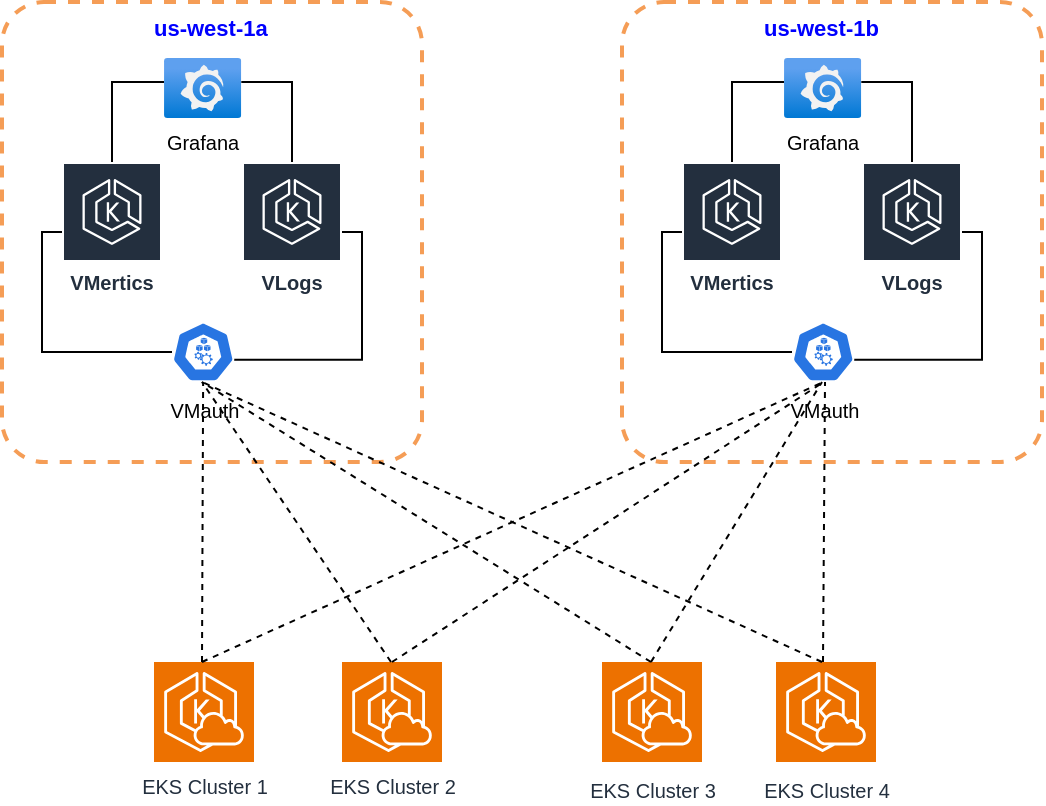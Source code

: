 <mxfile version="24.7.16" pages="2">
  <diagram name="Page-1" id="hY_E_2MvY5McislBfFXX">
    <mxGraphModel dx="1114" dy="592" grid="1" gridSize="10" guides="1" tooltips="1" connect="1" arrows="1" fold="1" page="1" pageScale="1" pageWidth="850" pageHeight="1100" math="0" shadow="0">
      <root>
        <mxCell id="0" />
        <mxCell id="1" parent="0" />
        <mxCell id="SuLtBPuV00fTaetFLAZB-1" value="" style="rounded=1;arcSize=10;dashed=1;strokeColor=#F59D56;fillColor=none;gradientColor=none;strokeWidth=2;" vertex="1" parent="1">
          <mxGeometry x="150" y="40" width="210" height="230" as="geometry" />
        </mxCell>
        <mxCell id="SuLtBPuV00fTaetFLAZB-13" style="edgeStyle=orthogonalEdgeStyle;rounded=0;orthogonalLoop=1;jettySize=auto;html=1;endArrow=none;endFill=0;" edge="1" parent="1" source="SuLtBPuV00fTaetFLAZB-3" target="SuLtBPuV00fTaetFLAZB-6">
          <mxGeometry relative="1" as="geometry">
            <Array as="points">
              <mxPoint x="205" y="80" />
            </Array>
          </mxGeometry>
        </mxCell>
        <mxCell id="SuLtBPuV00fTaetFLAZB-3" value="VMertics" style="sketch=0;outlineConnect=0;fontColor=#232F3E;gradientColor=none;strokeColor=#ffffff;fillColor=#232F3E;dashed=0;verticalLabelPosition=middle;verticalAlign=bottom;align=center;html=1;whiteSpace=wrap;fontSize=10;fontStyle=1;spacing=3;shape=mxgraph.aws4.productIcon;prIcon=mxgraph.aws4.eks;" vertex="1" parent="1">
          <mxGeometry x="180" y="120" width="50" height="70" as="geometry" />
        </mxCell>
        <mxCell id="SuLtBPuV00fTaetFLAZB-4" value="VLogs" style="sketch=0;outlineConnect=0;fontColor=#232F3E;gradientColor=none;strokeColor=#ffffff;fillColor=#232F3E;dashed=0;verticalLabelPosition=middle;verticalAlign=bottom;align=center;html=1;whiteSpace=wrap;fontSize=10;fontStyle=1;spacing=3;shape=mxgraph.aws4.productIcon;prIcon=mxgraph.aws4.eks;" vertex="1" parent="1">
          <mxGeometry x="270" y="120" width="50" height="70" as="geometry" />
        </mxCell>
        <mxCell id="SuLtBPuV00fTaetFLAZB-7" style="edgeStyle=orthogonalEdgeStyle;rounded=0;orthogonalLoop=1;jettySize=auto;html=1;endArrow=none;endFill=0;entryX=0;entryY=0.5;entryDx=0;entryDy=0;entryPerimeter=0;" edge="1" parent="1" source="SuLtBPuV00fTaetFLAZB-5" target="SuLtBPuV00fTaetFLAZB-3">
          <mxGeometry relative="1" as="geometry">
            <Array as="points">
              <mxPoint x="170" y="215" />
              <mxPoint x="170" y="155" />
            </Array>
          </mxGeometry>
        </mxCell>
        <mxCell id="SuLtBPuV00fTaetFLAZB-10" style="edgeStyle=orthogonalEdgeStyle;rounded=0;orthogonalLoop=1;jettySize=auto;html=1;exitX=0.995;exitY=0.63;exitDx=0;exitDy=0;exitPerimeter=0;endArrow=none;endFill=0;" edge="1" parent="1" source="SuLtBPuV00fTaetFLAZB-5" target="SuLtBPuV00fTaetFLAZB-4">
          <mxGeometry relative="1" as="geometry">
            <Array as="points">
              <mxPoint x="330" y="219" />
              <mxPoint x="330" y="155" />
            </Array>
          </mxGeometry>
        </mxCell>
        <mxCell id="SuLtBPuV00fTaetFLAZB-5" value="&lt;font style=&quot;font-size: 10px;&quot;&gt;VMauth&lt;/font&gt;" style="aspect=fixed;sketch=0;html=1;dashed=0;whitespace=wrap;verticalLabelPosition=bottom;verticalAlign=top;fillColor=#2875E2;strokeColor=#ffffff;points=[[0.005,0.63,0],[0.1,0.2,0],[0.9,0.2,0],[0.5,0,0],[0.995,0.63,0],[0.72,0.99,0],[0.5,1,0],[0.28,0.99,0]];shape=mxgraph.kubernetes.icon2;prIcon=k_proxy" vertex="1" parent="1">
          <mxGeometry x="235" y="200" width="31.25" height="30" as="geometry" />
        </mxCell>
        <mxCell id="SuLtBPuV00fTaetFLAZB-21" style="edgeStyle=orthogonalEdgeStyle;rounded=0;orthogonalLoop=1;jettySize=auto;html=1;endArrow=none;endFill=0;" edge="1" parent="1" source="SuLtBPuV00fTaetFLAZB-6" target="SuLtBPuV00fTaetFLAZB-4">
          <mxGeometry relative="1" as="geometry">
            <Array as="points">
              <mxPoint x="295" y="80" />
            </Array>
          </mxGeometry>
        </mxCell>
        <mxCell id="SuLtBPuV00fTaetFLAZB-6" value="Grafana" style="image;aspect=fixed;html=1;points=[];align=center;fontSize=10;image=img/lib/azure2/other/Grafana.svg;" vertex="1" parent="1">
          <mxGeometry x="231" y="68" width="38.64" height="30" as="geometry" />
        </mxCell>
        <mxCell id="SuLtBPuV00fTaetFLAZB-23" value="" style="rounded=1;arcSize=10;dashed=1;strokeColor=#F59D56;fillColor=none;gradientColor=none;strokeWidth=2;" vertex="1" parent="1">
          <mxGeometry x="460" y="40" width="210" height="230" as="geometry" />
        </mxCell>
        <mxCell id="SuLtBPuV00fTaetFLAZB-24" style="edgeStyle=orthogonalEdgeStyle;rounded=0;orthogonalLoop=1;jettySize=auto;html=1;endArrow=none;endFill=0;" edge="1" parent="1" source="SuLtBPuV00fTaetFLAZB-25" target="SuLtBPuV00fTaetFLAZB-31">
          <mxGeometry relative="1" as="geometry">
            <Array as="points">
              <mxPoint x="515" y="80" />
            </Array>
          </mxGeometry>
        </mxCell>
        <mxCell id="SuLtBPuV00fTaetFLAZB-25" value="VMertics" style="sketch=0;outlineConnect=0;fontColor=#232F3E;gradientColor=none;strokeColor=#ffffff;fillColor=#232F3E;dashed=0;verticalLabelPosition=middle;verticalAlign=bottom;align=center;html=1;whiteSpace=wrap;fontSize=10;fontStyle=1;spacing=3;shape=mxgraph.aws4.productIcon;prIcon=mxgraph.aws4.eks;" vertex="1" parent="1">
          <mxGeometry x="490" y="120" width="50" height="70" as="geometry" />
        </mxCell>
        <mxCell id="SuLtBPuV00fTaetFLAZB-26" value="VLogs" style="sketch=0;outlineConnect=0;fontColor=#232F3E;gradientColor=none;strokeColor=#ffffff;fillColor=#232F3E;dashed=0;verticalLabelPosition=middle;verticalAlign=bottom;align=center;html=1;whiteSpace=wrap;fontSize=10;fontStyle=1;spacing=3;shape=mxgraph.aws4.productIcon;prIcon=mxgraph.aws4.eks;" vertex="1" parent="1">
          <mxGeometry x="580" y="120" width="50" height="70" as="geometry" />
        </mxCell>
        <mxCell id="SuLtBPuV00fTaetFLAZB-27" style="edgeStyle=orthogonalEdgeStyle;rounded=0;orthogonalLoop=1;jettySize=auto;html=1;endArrow=none;endFill=0;entryX=0;entryY=0.5;entryDx=0;entryDy=0;entryPerimeter=0;" edge="1" parent="1" source="SuLtBPuV00fTaetFLAZB-29" target="SuLtBPuV00fTaetFLAZB-25">
          <mxGeometry relative="1" as="geometry">
            <Array as="points">
              <mxPoint x="480" y="215" />
              <mxPoint x="480" y="155" />
            </Array>
          </mxGeometry>
        </mxCell>
        <mxCell id="SuLtBPuV00fTaetFLAZB-28" style="edgeStyle=orthogonalEdgeStyle;rounded=0;orthogonalLoop=1;jettySize=auto;html=1;exitX=0.995;exitY=0.63;exitDx=0;exitDy=0;exitPerimeter=0;endArrow=none;endFill=0;" edge="1" parent="1" source="SuLtBPuV00fTaetFLAZB-29" target="SuLtBPuV00fTaetFLAZB-26">
          <mxGeometry relative="1" as="geometry">
            <Array as="points">
              <mxPoint x="640" y="219" />
              <mxPoint x="640" y="155" />
            </Array>
          </mxGeometry>
        </mxCell>
        <mxCell id="SuLtBPuV00fTaetFLAZB-29" value="&lt;font style=&quot;font-size: 10px;&quot;&gt;VMauth&lt;/font&gt;" style="aspect=fixed;sketch=0;html=1;dashed=0;whitespace=wrap;verticalLabelPosition=bottom;verticalAlign=top;fillColor=#2875E2;strokeColor=#ffffff;points=[[0.005,0.63,0],[0.1,0.2,0],[0.9,0.2,0],[0.5,0,0],[0.995,0.63,0],[0.72,0.99,0],[0.5,1,0],[0.28,0.99,0]];shape=mxgraph.kubernetes.icon2;prIcon=k_proxy;" vertex="1" parent="1">
          <mxGeometry x="545" y="200" width="31.25" height="30" as="geometry" />
        </mxCell>
        <mxCell id="SuLtBPuV00fTaetFLAZB-30" style="edgeStyle=orthogonalEdgeStyle;rounded=0;orthogonalLoop=1;jettySize=auto;html=1;endArrow=none;endFill=0;" edge="1" parent="1" source="SuLtBPuV00fTaetFLAZB-31" target="SuLtBPuV00fTaetFLAZB-26">
          <mxGeometry relative="1" as="geometry">
            <Array as="points">
              <mxPoint x="605" y="80" />
            </Array>
          </mxGeometry>
        </mxCell>
        <mxCell id="SuLtBPuV00fTaetFLAZB-31" value="Grafana" style="image;aspect=fixed;html=1;points=[];align=center;fontSize=10;image=img/lib/azure2/other/Grafana.svg;" vertex="1" parent="1">
          <mxGeometry x="541" y="68" width="38.64" height="30" as="geometry" />
        </mxCell>
        <mxCell id="SuLtBPuV00fTaetFLAZB-32" value="&lt;span style=&quot;font-family: &amp;quot;Amazon Ember&amp;quot;, Helvetica, Arial, sans-serif; font-size: 11px; font-style: normal; font-variant-ligatures: normal; font-variant-caps: normal; letter-spacing: normal; orphans: 2; text-align: start; text-indent: 0px; text-transform: none; widows: 2; word-spacing: 0px; -webkit-text-stroke-width: 0px; white-space: normal; background-color: rgb(255, 255, 255); text-decoration-thickness: initial; text-decoration-style: initial; text-decoration-color: initial; float: none; display: inline !important;&quot;&gt;&lt;font color=&quot;#0000ff&quot;&gt;us-west-1a&lt;/font&gt;&lt;/span&gt;" style="text;whiteSpace=wrap;html=1;fontStyle=1;fontSize=11;" vertex="1" parent="1">
          <mxGeometry x="223.5" y="40" width="63" height="20" as="geometry" />
        </mxCell>
        <mxCell id="SuLtBPuV00fTaetFLAZB-33" value="EKS Cluster 1" style="sketch=0;points=[[0,0,0],[0.25,0,0],[0.5,0,0],[0.75,0,0],[1,0,0],[0,1,0],[0.25,1,0],[0.5,1,0],[0.75,1,0],[1,1,0],[0,0.25,0],[0,0.5,0],[0,0.75,0],[1,0.25,0],[1,0.5,0],[1,0.75,0]];outlineConnect=0;fontColor=#232F3E;fillColor=#ED7100;strokeColor=#ffffff;dashed=0;verticalLabelPosition=bottom;verticalAlign=top;align=center;html=1;fontSize=10;fontStyle=0;aspect=fixed;shape=mxgraph.aws4.resourceIcon;resIcon=mxgraph.aws4.eks_cloud;" vertex="1" parent="1">
          <mxGeometry x="226" y="370" width="50" height="50" as="geometry" />
        </mxCell>
        <mxCell id="SuLtBPuV00fTaetFLAZB-37" value="&lt;font style=&quot;font-size: 10px;&quot;&gt;EKS Cluster 4&lt;/font&gt;" style="sketch=0;points=[[0,0,0],[0.25,0,0],[0.5,0,0],[0.75,0,0],[1,0,0],[0,1,0],[0.25,1,0],[0.5,1,0],[0.75,1,0],[1,1,0],[0,0.25,0],[0,0.5,0],[0,0.75,0],[1,0.25,0],[1,0.5,0],[1,0.75,0]];outlineConnect=0;fontColor=#232F3E;fillColor=#ED7100;strokeColor=#ffffff;dashed=0;verticalLabelPosition=bottom;verticalAlign=top;align=center;html=1;fontSize=12;fontStyle=0;aspect=fixed;shape=mxgraph.aws4.resourceIcon;resIcon=mxgraph.aws4.eks_cloud;" vertex="1" parent="1">
          <mxGeometry x="537" y="370" width="50" height="50" as="geometry" />
        </mxCell>
        <mxCell id="SuLtBPuV00fTaetFLAZB-38" value="&lt;font style=&quot;font-size: 10px;&quot;&gt;EKS Cluster 3&lt;/font&gt;" style="sketch=0;points=[[0,0,0],[0.25,0,0],[0.5,0,0],[0.75,0,0],[1,0,0],[0,1,0],[0.25,1,0],[0.5,1,0],[0.75,1,0],[1,1,0],[0,0.25,0],[0,0.5,0],[0,0.75,0],[1,0.25,0],[1,0.5,0],[1,0.75,0]];outlineConnect=0;fontColor=#232F3E;fillColor=#ED7100;strokeColor=#ffffff;dashed=0;verticalLabelPosition=bottom;verticalAlign=top;align=center;html=1;fontSize=12;fontStyle=0;aspect=fixed;shape=mxgraph.aws4.resourceIcon;resIcon=mxgraph.aws4.eks_cloud;" vertex="1" parent="1">
          <mxGeometry x="450" y="370" width="50" height="50" as="geometry" />
        </mxCell>
        <mxCell id="SuLtBPuV00fTaetFLAZB-39" value="EKS Cluster 2" style="sketch=0;points=[[0,0,0],[0.25,0,0],[0.5,0,0],[0.75,0,0],[1,0,0],[0,1,0],[0.25,1,0],[0.5,1,0],[0.75,1,0],[1,1,0],[0,0.25,0],[0,0.5,0],[0,0.75,0],[1,0.25,0],[1,0.5,0],[1,0.75,0]];outlineConnect=0;fontColor=#232F3E;fillColor=#ED7100;strokeColor=#ffffff;dashed=0;verticalLabelPosition=bottom;verticalAlign=top;align=center;html=1;fontSize=10;fontStyle=0;aspect=fixed;shape=mxgraph.aws4.resourceIcon;resIcon=mxgraph.aws4.eks_cloud;" vertex="1" parent="1">
          <mxGeometry x="320" y="370" width="50" height="50" as="geometry" />
        </mxCell>
        <mxCell id="SuLtBPuV00fTaetFLAZB-42" value="" style="endArrow=none;html=1;rounded=0;dashed=1;endFill=0;" edge="1" parent="1" target="SuLtBPuV00fTaetFLAZB-5">
          <mxGeometry width="50" height="50" relative="1" as="geometry">
            <mxPoint x="250" y="370" as="sourcePoint" />
            <mxPoint x="300" y="320" as="targetPoint" />
          </mxGeometry>
        </mxCell>
        <mxCell id="SuLtBPuV00fTaetFLAZB-45" value="" style="endArrow=none;dashed=1;html=1;rounded=0;entryX=0.5;entryY=1;entryDx=0;entryDy=0;entryPerimeter=0;" edge="1" parent="1" target="SuLtBPuV00fTaetFLAZB-29">
          <mxGeometry width="50" height="50" relative="1" as="geometry">
            <mxPoint x="250" y="370" as="sourcePoint" />
            <mxPoint x="300" y="320" as="targetPoint" />
          </mxGeometry>
        </mxCell>
        <mxCell id="SuLtBPuV00fTaetFLAZB-46" value="" style="endArrow=none;html=1;rounded=0;dashed=1;endFill=0;" edge="1" parent="1">
          <mxGeometry width="50" height="50" relative="1" as="geometry">
            <mxPoint x="344.5" y="370" as="sourcePoint" />
            <mxPoint x="250" y="230" as="targetPoint" />
          </mxGeometry>
        </mxCell>
        <mxCell id="SuLtBPuV00fTaetFLAZB-47" value="" style="endArrow=none;html=1;rounded=0;dashed=1;endFill=0;exitX=0.5;exitY=0;exitDx=0;exitDy=0;exitPerimeter=0;" edge="1" parent="1" source="SuLtBPuV00fTaetFLAZB-39">
          <mxGeometry width="50" height="50" relative="1" as="geometry">
            <mxPoint x="340" y="370" as="sourcePoint" />
            <mxPoint x="560.82" y="230" as="targetPoint" />
          </mxGeometry>
        </mxCell>
        <mxCell id="SuLtBPuV00fTaetFLAZB-48" value="" style="endArrow=none;html=1;rounded=0;dashed=1;endFill=0;" edge="1" parent="1">
          <mxGeometry width="50" height="50" relative="1" as="geometry">
            <mxPoint x="474.5" y="370" as="sourcePoint" />
            <mxPoint x="250" y="230" as="targetPoint" />
          </mxGeometry>
        </mxCell>
        <mxCell id="SuLtBPuV00fTaetFLAZB-49" value="" style="endArrow=none;html=1;rounded=0;dashed=1;endFill=0;" edge="1" parent="1">
          <mxGeometry width="50" height="50" relative="1" as="geometry">
            <mxPoint x="474.5" y="370" as="sourcePoint" />
            <mxPoint x="560" y="230" as="targetPoint" />
          </mxGeometry>
        </mxCell>
        <mxCell id="SuLtBPuV00fTaetFLAZB-50" value="" style="endArrow=none;html=1;rounded=0;dashed=1;endFill=0;" edge="1" parent="1">
          <mxGeometry width="50" height="50" relative="1" as="geometry">
            <mxPoint x="560.5" y="370" as="sourcePoint" />
            <mxPoint x="561.5" y="230" as="targetPoint" />
          </mxGeometry>
        </mxCell>
        <mxCell id="SuLtBPuV00fTaetFLAZB-51" value="" style="endArrow=none;html=1;rounded=0;dashed=1;endFill=0;" edge="1" parent="1">
          <mxGeometry width="50" height="50" relative="1" as="geometry">
            <mxPoint x="560" y="370" as="sourcePoint" />
            <mxPoint x="250" y="230" as="targetPoint" />
          </mxGeometry>
        </mxCell>
        <mxCell id="SuLtBPuV00fTaetFLAZB-52" value="&lt;span style=&quot;font-family: &amp;quot;Amazon Ember&amp;quot;, Helvetica, Arial, sans-serif; font-size: 11px; font-style: normal; font-variant-ligatures: normal; font-variant-caps: normal; letter-spacing: normal; orphans: 2; text-align: start; text-indent: 0px; text-transform: none; widows: 2; word-spacing: 0px; -webkit-text-stroke-width: 0px; white-space: normal; background-color: rgb(255, 255, 255); text-decoration-thickness: initial; text-decoration-style: initial; text-decoration-color: initial; float: none; display: inline !important;&quot;&gt;&lt;font color=&quot;#0000ff&quot;&gt;us-west-1b&lt;/font&gt;&lt;/span&gt;" style="text;whiteSpace=wrap;html=1;fontStyle=1;fontSize=11;" vertex="1" parent="1">
          <mxGeometry x="528.82" y="40" width="63" height="20" as="geometry" />
        </mxCell>
      </root>
    </mxGraphModel>
  </diagram>
  <diagram name="Page-2" id="xELj6SKK8I3kIX2hZMZE">
    <mxGraphModel dx="1114" dy="592" grid="1" gridSize="10" guides="1" tooltips="1" connect="1" arrows="1" fold="1" page="1" pageScale="1" pageWidth="850" pageHeight="1100" math="0" shadow="0">
      <root>
        <mxCell id="tYhMCfsL-Ul3yf-SJpLA-0" />
        <mxCell id="tYhMCfsL-Ul3yf-SJpLA-1" parent="tYhMCfsL-Ul3yf-SJpLA-0" />
        <mxCell id="tYhMCfsL-Ul3yf-SJpLA-2" value="" style="rounded=1;arcSize=10;dashed=1;strokeColor=#F59D56;fillColor=none;gradientColor=none;strokeWidth=2;" vertex="1" parent="tYhMCfsL-Ul3yf-SJpLA-1">
          <mxGeometry x="150" y="40" width="210" height="230" as="geometry" />
        </mxCell>
        <mxCell id="tYhMCfsL-Ul3yf-SJpLA-3" style="edgeStyle=orthogonalEdgeStyle;rounded=0;orthogonalLoop=1;jettySize=auto;html=1;endArrow=none;endFill=0;" edge="1" parent="tYhMCfsL-Ul3yf-SJpLA-1" source="tYhMCfsL-Ul3yf-SJpLA-4" target="tYhMCfsL-Ul3yf-SJpLA-10">
          <mxGeometry relative="1" as="geometry">
            <Array as="points">
              <mxPoint x="205" y="80" />
            </Array>
          </mxGeometry>
        </mxCell>
        <mxCell id="tYhMCfsL-Ul3yf-SJpLA-4" value="VMertics" style="sketch=0;outlineConnect=0;fontColor=#232F3E;gradientColor=none;strokeColor=#ffffff;fillColor=#232F3E;dashed=0;verticalLabelPosition=middle;verticalAlign=bottom;align=center;html=1;whiteSpace=wrap;fontSize=10;fontStyle=1;spacing=3;shape=mxgraph.aws4.productIcon;prIcon=mxgraph.aws4.eks;" vertex="1" parent="tYhMCfsL-Ul3yf-SJpLA-1">
          <mxGeometry x="180" y="120" width="50" height="70" as="geometry" />
        </mxCell>
        <mxCell id="tYhMCfsL-Ul3yf-SJpLA-5" value="VLogs" style="sketch=0;outlineConnect=0;fontColor=#232F3E;gradientColor=none;strokeColor=#ffffff;fillColor=#232F3E;dashed=0;verticalLabelPosition=middle;verticalAlign=bottom;align=center;html=1;whiteSpace=wrap;fontSize=10;fontStyle=1;spacing=3;shape=mxgraph.aws4.productIcon;prIcon=mxgraph.aws4.eks;" vertex="1" parent="tYhMCfsL-Ul3yf-SJpLA-1">
          <mxGeometry x="270" y="120" width="50" height="70" as="geometry" />
        </mxCell>
        <mxCell id="tYhMCfsL-Ul3yf-SJpLA-6" style="edgeStyle=orthogonalEdgeStyle;rounded=0;orthogonalLoop=1;jettySize=auto;html=1;endArrow=none;endFill=0;entryX=0;entryY=0.5;entryDx=0;entryDy=0;entryPerimeter=0;" edge="1" parent="tYhMCfsL-Ul3yf-SJpLA-1" source="tYhMCfsL-Ul3yf-SJpLA-8" target="tYhMCfsL-Ul3yf-SJpLA-4">
          <mxGeometry relative="1" as="geometry">
            <Array as="points">
              <mxPoint x="170" y="215" />
              <mxPoint x="170" y="155" />
            </Array>
          </mxGeometry>
        </mxCell>
        <mxCell id="tYhMCfsL-Ul3yf-SJpLA-7" style="edgeStyle=orthogonalEdgeStyle;rounded=0;orthogonalLoop=1;jettySize=auto;html=1;exitX=0.995;exitY=0.63;exitDx=0;exitDy=0;exitPerimeter=0;endArrow=none;endFill=0;" edge="1" parent="tYhMCfsL-Ul3yf-SJpLA-1" source="tYhMCfsL-Ul3yf-SJpLA-8" target="tYhMCfsL-Ul3yf-SJpLA-5">
          <mxGeometry relative="1" as="geometry">
            <Array as="points">
              <mxPoint x="330" y="219" />
              <mxPoint x="330" y="155" />
            </Array>
          </mxGeometry>
        </mxCell>
        <mxCell id="tYhMCfsL-Ul3yf-SJpLA-8" value="&lt;font style=&quot;font-size: 10px;&quot;&gt;VMauth&lt;/font&gt;" style="aspect=fixed;sketch=0;html=1;dashed=0;whitespace=wrap;verticalLabelPosition=bottom;verticalAlign=top;fillColor=#2875E2;strokeColor=#ffffff;points=[[0.005,0.63,0],[0.1,0.2,0],[0.9,0.2,0],[0.5,0,0],[0.995,0.63,0],[0.72,0.99,0],[0.5,1,0],[0.28,0.99,0]];shape=mxgraph.kubernetes.icon2;prIcon=k_proxy" vertex="1" parent="tYhMCfsL-Ul3yf-SJpLA-1">
          <mxGeometry x="235" y="200" width="31.25" height="30" as="geometry" />
        </mxCell>
        <mxCell id="tYhMCfsL-Ul3yf-SJpLA-9" style="edgeStyle=orthogonalEdgeStyle;rounded=0;orthogonalLoop=1;jettySize=auto;html=1;endArrow=none;endFill=0;" edge="1" parent="tYhMCfsL-Ul3yf-SJpLA-1" source="tYhMCfsL-Ul3yf-SJpLA-10" target="tYhMCfsL-Ul3yf-SJpLA-5">
          <mxGeometry relative="1" as="geometry">
            <Array as="points">
              <mxPoint x="295" y="80" />
            </Array>
          </mxGeometry>
        </mxCell>
        <mxCell id="tYhMCfsL-Ul3yf-SJpLA-10" value="Grafana" style="image;aspect=fixed;html=1;points=[];align=center;fontSize=10;image=img/lib/azure2/other/Grafana.svg;" vertex="1" parent="tYhMCfsL-Ul3yf-SJpLA-1">
          <mxGeometry x="231" y="68" width="38.64" height="30" as="geometry" />
        </mxCell>
        <mxCell id="tYhMCfsL-Ul3yf-SJpLA-11" value="" style="rounded=1;arcSize=10;dashed=1;strokeColor=#F59D56;fillColor=none;gradientColor=none;strokeWidth=2;" vertex="1" parent="tYhMCfsL-Ul3yf-SJpLA-1">
          <mxGeometry x="460" y="40" width="210" height="230" as="geometry" />
        </mxCell>
        <mxCell id="tYhMCfsL-Ul3yf-SJpLA-12" style="edgeStyle=orthogonalEdgeStyle;rounded=0;orthogonalLoop=1;jettySize=auto;html=1;endArrow=none;endFill=0;" edge="1" parent="tYhMCfsL-Ul3yf-SJpLA-1" source="tYhMCfsL-Ul3yf-SJpLA-13" target="tYhMCfsL-Ul3yf-SJpLA-19">
          <mxGeometry relative="1" as="geometry">
            <Array as="points">
              <mxPoint x="515" y="80" />
            </Array>
          </mxGeometry>
        </mxCell>
        <mxCell id="tYhMCfsL-Ul3yf-SJpLA-13" value="VMertics" style="sketch=0;outlineConnect=0;fontColor=#232F3E;gradientColor=none;strokeColor=#ffffff;fillColor=#232F3E;dashed=0;verticalLabelPosition=middle;verticalAlign=bottom;align=center;html=1;whiteSpace=wrap;fontSize=10;fontStyle=1;spacing=3;shape=mxgraph.aws4.productIcon;prIcon=mxgraph.aws4.eks;" vertex="1" parent="tYhMCfsL-Ul3yf-SJpLA-1">
          <mxGeometry x="490" y="120" width="50" height="70" as="geometry" />
        </mxCell>
        <mxCell id="tYhMCfsL-Ul3yf-SJpLA-14" value="VLogs" style="sketch=0;outlineConnect=0;fontColor=#232F3E;gradientColor=none;strokeColor=#ffffff;fillColor=#232F3E;dashed=0;verticalLabelPosition=middle;verticalAlign=bottom;align=center;html=1;whiteSpace=wrap;fontSize=10;fontStyle=1;spacing=3;shape=mxgraph.aws4.productIcon;prIcon=mxgraph.aws4.eks;" vertex="1" parent="tYhMCfsL-Ul3yf-SJpLA-1">
          <mxGeometry x="580" y="120" width="50" height="70" as="geometry" />
        </mxCell>
        <mxCell id="tYhMCfsL-Ul3yf-SJpLA-15" style="edgeStyle=orthogonalEdgeStyle;rounded=0;orthogonalLoop=1;jettySize=auto;html=1;endArrow=none;endFill=0;entryX=0;entryY=0.5;entryDx=0;entryDy=0;entryPerimeter=0;" edge="1" parent="tYhMCfsL-Ul3yf-SJpLA-1" source="tYhMCfsL-Ul3yf-SJpLA-17" target="tYhMCfsL-Ul3yf-SJpLA-13">
          <mxGeometry relative="1" as="geometry">
            <Array as="points">
              <mxPoint x="480" y="215" />
              <mxPoint x="480" y="155" />
            </Array>
          </mxGeometry>
        </mxCell>
        <mxCell id="tYhMCfsL-Ul3yf-SJpLA-16" style="edgeStyle=orthogonalEdgeStyle;rounded=0;orthogonalLoop=1;jettySize=auto;html=1;exitX=0.995;exitY=0.63;exitDx=0;exitDy=0;exitPerimeter=0;endArrow=none;endFill=0;" edge="1" parent="tYhMCfsL-Ul3yf-SJpLA-1" source="tYhMCfsL-Ul3yf-SJpLA-17" target="tYhMCfsL-Ul3yf-SJpLA-14">
          <mxGeometry relative="1" as="geometry">
            <Array as="points">
              <mxPoint x="640" y="219" />
              <mxPoint x="640" y="155" />
            </Array>
          </mxGeometry>
        </mxCell>
        <mxCell id="tYhMCfsL-Ul3yf-SJpLA-17" value="&lt;font style=&quot;font-size: 10px;&quot;&gt;VMauth&lt;/font&gt;" style="aspect=fixed;sketch=0;html=1;dashed=0;whitespace=wrap;verticalLabelPosition=bottom;verticalAlign=top;fillColor=#2875E2;strokeColor=#ffffff;points=[[0.005,0.63,0],[0.1,0.2,0],[0.9,0.2,0],[0.5,0,0],[0.995,0.63,0],[0.72,0.99,0],[0.5,1,0],[0.28,0.99,0]];shape=mxgraph.kubernetes.icon2;prIcon=k_proxy;" vertex="1" parent="tYhMCfsL-Ul3yf-SJpLA-1">
          <mxGeometry x="545" y="200" width="31.25" height="30" as="geometry" />
        </mxCell>
        <mxCell id="tYhMCfsL-Ul3yf-SJpLA-18" style="edgeStyle=orthogonalEdgeStyle;rounded=0;orthogonalLoop=1;jettySize=auto;html=1;endArrow=none;endFill=0;" edge="1" parent="tYhMCfsL-Ul3yf-SJpLA-1" source="tYhMCfsL-Ul3yf-SJpLA-19" target="tYhMCfsL-Ul3yf-SJpLA-14">
          <mxGeometry relative="1" as="geometry">
            <Array as="points">
              <mxPoint x="605" y="80" />
            </Array>
          </mxGeometry>
        </mxCell>
        <mxCell id="tYhMCfsL-Ul3yf-SJpLA-19" value="Grafana" style="image;aspect=fixed;html=1;points=[];align=center;fontSize=10;image=img/lib/azure2/other/Grafana.svg;" vertex="1" parent="tYhMCfsL-Ul3yf-SJpLA-1">
          <mxGeometry x="541" y="68" width="38.64" height="30" as="geometry" />
        </mxCell>
        <mxCell id="tYhMCfsL-Ul3yf-SJpLA-20" value="&lt;span style=&quot;font-family: &amp;quot;Amazon Ember&amp;quot;, Helvetica, Arial, sans-serif; font-size: 11px; font-style: normal; font-variant-ligatures: normal; font-variant-caps: normal; letter-spacing: normal; orphans: 2; text-align: start; text-indent: 0px; text-transform: none; widows: 2; word-spacing: 0px; -webkit-text-stroke-width: 0px; white-space: normal; background-color: rgb(255, 255, 255); text-decoration-thickness: initial; text-decoration-style: initial; text-decoration-color: initial; float: none; display: inline !important;&quot;&gt;&lt;font color=&quot;#0000ff&quot;&gt;us-west-1a&lt;/font&gt;&lt;/span&gt;" style="text;whiteSpace=wrap;html=1;fontStyle=1;fontSize=11;" vertex="1" parent="tYhMCfsL-Ul3yf-SJpLA-1">
          <mxGeometry x="223.5" y="40" width="63" height="20" as="geometry" />
        </mxCell>
        <mxCell id="tYhMCfsL-Ul3yf-SJpLA-21" value="EKS Cluster 1" style="sketch=0;points=[[0,0,0],[0.25,0,0],[0.5,0,0],[0.75,0,0],[1,0,0],[0,1,0],[0.25,1,0],[0.5,1,0],[0.75,1,0],[1,1,0],[0,0.25,0],[0,0.5,0],[0,0.75,0],[1,0.25,0],[1,0.5,0],[1,0.75,0]];outlineConnect=0;fontColor=#232F3E;fillColor=#ED7100;strokeColor=#ffffff;dashed=0;verticalLabelPosition=bottom;verticalAlign=top;align=center;html=1;fontSize=10;fontStyle=0;aspect=fixed;shape=mxgraph.aws4.resourceIcon;resIcon=mxgraph.aws4.eks_cloud;" vertex="1" parent="tYhMCfsL-Ul3yf-SJpLA-1">
          <mxGeometry x="226" y="370" width="50" height="50" as="geometry" />
        </mxCell>
        <mxCell id="tYhMCfsL-Ul3yf-SJpLA-22" value="&lt;font style=&quot;font-size: 10px;&quot;&gt;EKS Cluster 4&lt;/font&gt;" style="sketch=0;points=[[0,0,0],[0.25,0,0],[0.5,0,0],[0.75,0,0],[1,0,0],[0,1,0],[0.25,1,0],[0.5,1,0],[0.75,1,0],[1,1,0],[0,0.25,0],[0,0.5,0],[0,0.75,0],[1,0.25,0],[1,0.5,0],[1,0.75,0]];outlineConnect=0;fontColor=#232F3E;fillColor=#ED7100;strokeColor=#ffffff;dashed=0;verticalLabelPosition=bottom;verticalAlign=top;align=center;html=1;fontSize=12;fontStyle=0;aspect=fixed;shape=mxgraph.aws4.resourceIcon;resIcon=mxgraph.aws4.eks_cloud;" vertex="1" parent="tYhMCfsL-Ul3yf-SJpLA-1">
          <mxGeometry x="537" y="370" width="50" height="50" as="geometry" />
        </mxCell>
        <mxCell id="tYhMCfsL-Ul3yf-SJpLA-23" value="&lt;font style=&quot;font-size: 10px;&quot;&gt;EKS Cluster 3&lt;/font&gt;" style="sketch=0;points=[[0,0,0],[0.25,0,0],[0.5,0,0],[0.75,0,0],[1,0,0],[0,1,0],[0.25,1,0],[0.5,1,0],[0.75,1,0],[1,1,0],[0,0.25,0],[0,0.5,0],[0,0.75,0],[1,0.25,0],[1,0.5,0],[1,0.75,0]];outlineConnect=0;fontColor=#232F3E;fillColor=#ED7100;strokeColor=#ffffff;dashed=0;verticalLabelPosition=bottom;verticalAlign=top;align=center;html=1;fontSize=12;fontStyle=0;aspect=fixed;shape=mxgraph.aws4.resourceIcon;resIcon=mxgraph.aws4.eks_cloud;" vertex="1" parent="tYhMCfsL-Ul3yf-SJpLA-1">
          <mxGeometry x="450" y="370" width="50" height="50" as="geometry" />
        </mxCell>
        <mxCell id="tYhMCfsL-Ul3yf-SJpLA-24" value="EKS Cluster 2" style="sketch=0;points=[[0,0,0],[0.25,0,0],[0.5,0,0],[0.75,0,0],[1,0,0],[0,1,0],[0.25,1,0],[0.5,1,0],[0.75,1,0],[1,1,0],[0,0.25,0],[0,0.5,0],[0,0.75,0],[1,0.25,0],[1,0.5,0],[1,0.75,0]];outlineConnect=0;fontColor=#232F3E;fillColor=#ED7100;strokeColor=#ffffff;dashed=0;verticalLabelPosition=bottom;verticalAlign=top;align=center;html=1;fontSize=10;fontStyle=0;aspect=fixed;shape=mxgraph.aws4.resourceIcon;resIcon=mxgraph.aws4.eks_cloud;" vertex="1" parent="tYhMCfsL-Ul3yf-SJpLA-1">
          <mxGeometry x="320" y="370" width="50" height="50" as="geometry" />
        </mxCell>
        <mxCell id="tYhMCfsL-Ul3yf-SJpLA-25" value="" style="endArrow=none;html=1;rounded=0;dashed=1;endFill=0;" edge="1" parent="tYhMCfsL-Ul3yf-SJpLA-1" target="tYhMCfsL-Ul3yf-SJpLA-8">
          <mxGeometry width="50" height="50" relative="1" as="geometry">
            <mxPoint x="250" y="370" as="sourcePoint" />
            <mxPoint x="300" y="320" as="targetPoint" />
          </mxGeometry>
        </mxCell>
        <mxCell id="tYhMCfsL-Ul3yf-SJpLA-27" value="" style="endArrow=none;html=1;rounded=0;dashed=1;endFill=0;" edge="1" parent="tYhMCfsL-Ul3yf-SJpLA-1">
          <mxGeometry width="50" height="50" relative="1" as="geometry">
            <mxPoint x="344.5" y="370" as="sourcePoint" />
            <mxPoint x="250" y="230" as="targetPoint" />
          </mxGeometry>
        </mxCell>
        <mxCell id="tYhMCfsL-Ul3yf-SJpLA-29" value="" style="endArrow=none;html=1;rounded=0;dashed=1;endFill=0;" edge="1" parent="tYhMCfsL-Ul3yf-SJpLA-1">
          <mxGeometry width="50" height="50" relative="1" as="geometry">
            <mxPoint x="474.5" y="370" as="sourcePoint" />
            <mxPoint x="250" y="230" as="targetPoint" />
          </mxGeometry>
        </mxCell>
        <mxCell id="tYhMCfsL-Ul3yf-SJpLA-32" value="" style="endArrow=none;html=1;rounded=0;dashed=1;endFill=0;" edge="1" parent="tYhMCfsL-Ul3yf-SJpLA-1">
          <mxGeometry width="50" height="50" relative="1" as="geometry">
            <mxPoint x="560" y="370" as="sourcePoint" />
            <mxPoint x="250" y="230" as="targetPoint" />
          </mxGeometry>
        </mxCell>
        <mxCell id="tYhMCfsL-Ul3yf-SJpLA-33" value="&lt;span style=&quot;font-family: &amp;quot;Amazon Ember&amp;quot;, Helvetica, Arial, sans-serif; font-size: 11px; font-style: normal; font-variant-ligatures: normal; font-variant-caps: normal; letter-spacing: normal; orphans: 2; text-align: start; text-indent: 0px; text-transform: none; widows: 2; word-spacing: 0px; -webkit-text-stroke-width: 0px; white-space: normal; background-color: rgb(255, 255, 255); text-decoration-thickness: initial; text-decoration-style: initial; text-decoration-color: initial; float: none; display: inline !important;&quot;&gt;&lt;font color=&quot;#0000ff&quot;&gt;us-west-1b&lt;/font&gt;&lt;/span&gt;" style="text;whiteSpace=wrap;html=1;fontStyle=1;fontSize=11;" vertex="1" parent="tYhMCfsL-Ul3yf-SJpLA-1">
          <mxGeometry x="528.82" y="40" width="63" height="20" as="geometry" />
        </mxCell>
        <mxCell id="umzyduLwfLRH2cvPPDMN-2" value="" style="curved=1;endArrow=classic;html=1;rounded=0;entryX=0.1;entryY=0.2;entryDx=0;entryDy=0;entryPerimeter=0;exitX=0.9;exitY=0.2;exitDx=0;exitDy=0;exitPerimeter=0;dashed=1;fillColor=#60a917;strokeColor=#2D7600;strokeWidth=2;" edge="1" parent="tYhMCfsL-Ul3yf-SJpLA-1" source="tYhMCfsL-Ul3yf-SJpLA-8" target="tYhMCfsL-Ul3yf-SJpLA-17">
          <mxGeometry width="50" height="50" relative="1" as="geometry">
            <mxPoint x="250" y="200" as="sourcePoint" />
            <mxPoint x="300" y="150" as="targetPoint" />
            <Array as="points">
              <mxPoint x="300" y="200" />
              <mxPoint x="400" y="110" />
            </Array>
          </mxGeometry>
        </mxCell>
        <mxCell id="umzyduLwfLRH2cvPPDMN-3" value="&lt;span style=&quot;font-family: &amp;quot;Amazon Ember&amp;quot;, Helvetica, Arial, sans-serif; font-size: 11px; font-style: normal; font-variant-ligatures: normal; font-variant-caps: normal; letter-spacing: normal; orphans: 2; text-align: start; text-indent: 0px; text-transform: none; widows: 2; word-spacing: 0px; -webkit-text-stroke-width: 0px; white-space: normal; background-color: rgb(255, 255, 255); text-decoration-thickness: initial; text-decoration-style: initial; text-decoration-color: initial; float: none; display: inline !important;&quot;&gt;&lt;font color=&quot;#00994d&quot;&gt;http mirror&lt;/font&gt;&lt;/span&gt;" style="text;whiteSpace=wrap;html=1;fontStyle=1;fontSize=11;" vertex="1" parent="tYhMCfsL-Ul3yf-SJpLA-1">
          <mxGeometry x="372" y="114" width="63" height="20" as="geometry" />
        </mxCell>
      </root>
    </mxGraphModel>
  </diagram>
</mxfile>
